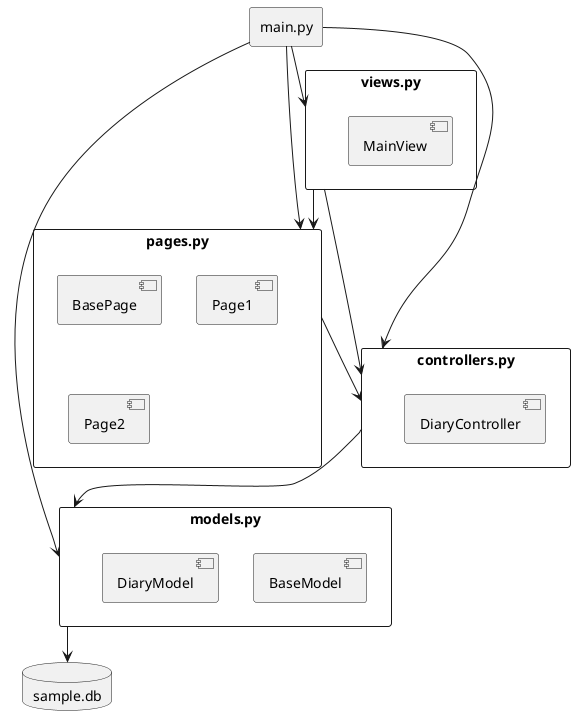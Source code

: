 @startuml name
skinparam packageStyle rectangle

' モジュールをパッケージとして定義
package "main.py" {
}

package "controllers.py" {
    [DiaryController]
}

package "models.py" {
    [BaseModel]
    [DiaryModel]
}

package "views.py" {
    [MainView]
}

package "pages.py" {
    [BasePage]
    [Page1]
    [Page2]
}

database "sample.db" as DB

' 依存関係を定義
"main.py" --> "controllers.py"
"main.py" --> "models.py"
"main.py" --> "views.py"
"main.py" --> "pages.py"

"controllers.py" --> "models.py"
"views.py" --> "controllers.py"
"views.py" --> "pages.py"

"pages.py" --> "controllers.py"
"models.py" --> DB
@enduml
